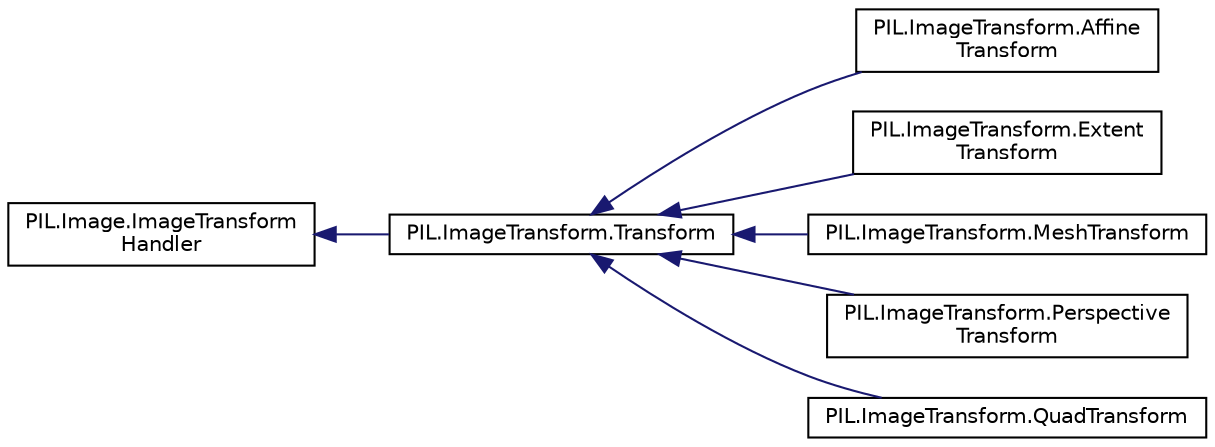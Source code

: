 digraph "Graphical Class Hierarchy"
{
 // LATEX_PDF_SIZE
  edge [fontname="Helvetica",fontsize="10",labelfontname="Helvetica",labelfontsize="10"];
  node [fontname="Helvetica",fontsize="10",shape=record];
  rankdir="LR";
  Node0 [label="PIL.Image.ImageTransform\lHandler",height=0.2,width=0.4,color="black", fillcolor="white", style="filled",URL="$classPIL_1_1Image_1_1ImageTransformHandler.html",tooltip=" "];
  Node0 -> Node1 [dir="back",color="midnightblue",fontsize="10",style="solid",fontname="Helvetica"];
  Node1 [label="PIL.ImageTransform.Transform",height=0.2,width=0.4,color="black", fillcolor="white", style="filled",URL="$classPIL_1_1ImageTransform_1_1Transform.html",tooltip=" "];
  Node1 -> Node2 [dir="back",color="midnightblue",fontsize="10",style="solid",fontname="Helvetica"];
  Node2 [label="PIL.ImageTransform.Affine\lTransform",height=0.2,width=0.4,color="black", fillcolor="white", style="filled",URL="$classPIL_1_1ImageTransform_1_1AffineTransform.html",tooltip=" "];
  Node1 -> Node3 [dir="back",color="midnightblue",fontsize="10",style="solid",fontname="Helvetica"];
  Node3 [label="PIL.ImageTransform.Extent\lTransform",height=0.2,width=0.4,color="black", fillcolor="white", style="filled",URL="$classPIL_1_1ImageTransform_1_1ExtentTransform.html",tooltip=" "];
  Node1 -> Node4 [dir="back",color="midnightblue",fontsize="10",style="solid",fontname="Helvetica"];
  Node4 [label="PIL.ImageTransform.MeshTransform",height=0.2,width=0.4,color="black", fillcolor="white", style="filled",URL="$classPIL_1_1ImageTransform_1_1MeshTransform.html",tooltip=" "];
  Node1 -> Node5 [dir="back",color="midnightblue",fontsize="10",style="solid",fontname="Helvetica"];
  Node5 [label="PIL.ImageTransform.Perspective\lTransform",height=0.2,width=0.4,color="black", fillcolor="white", style="filled",URL="$classPIL_1_1ImageTransform_1_1PerspectiveTransform.html",tooltip=" "];
  Node1 -> Node6 [dir="back",color="midnightblue",fontsize="10",style="solid",fontname="Helvetica"];
  Node6 [label="PIL.ImageTransform.QuadTransform",height=0.2,width=0.4,color="black", fillcolor="white", style="filled",URL="$classPIL_1_1ImageTransform_1_1QuadTransform.html",tooltip=" "];
}
